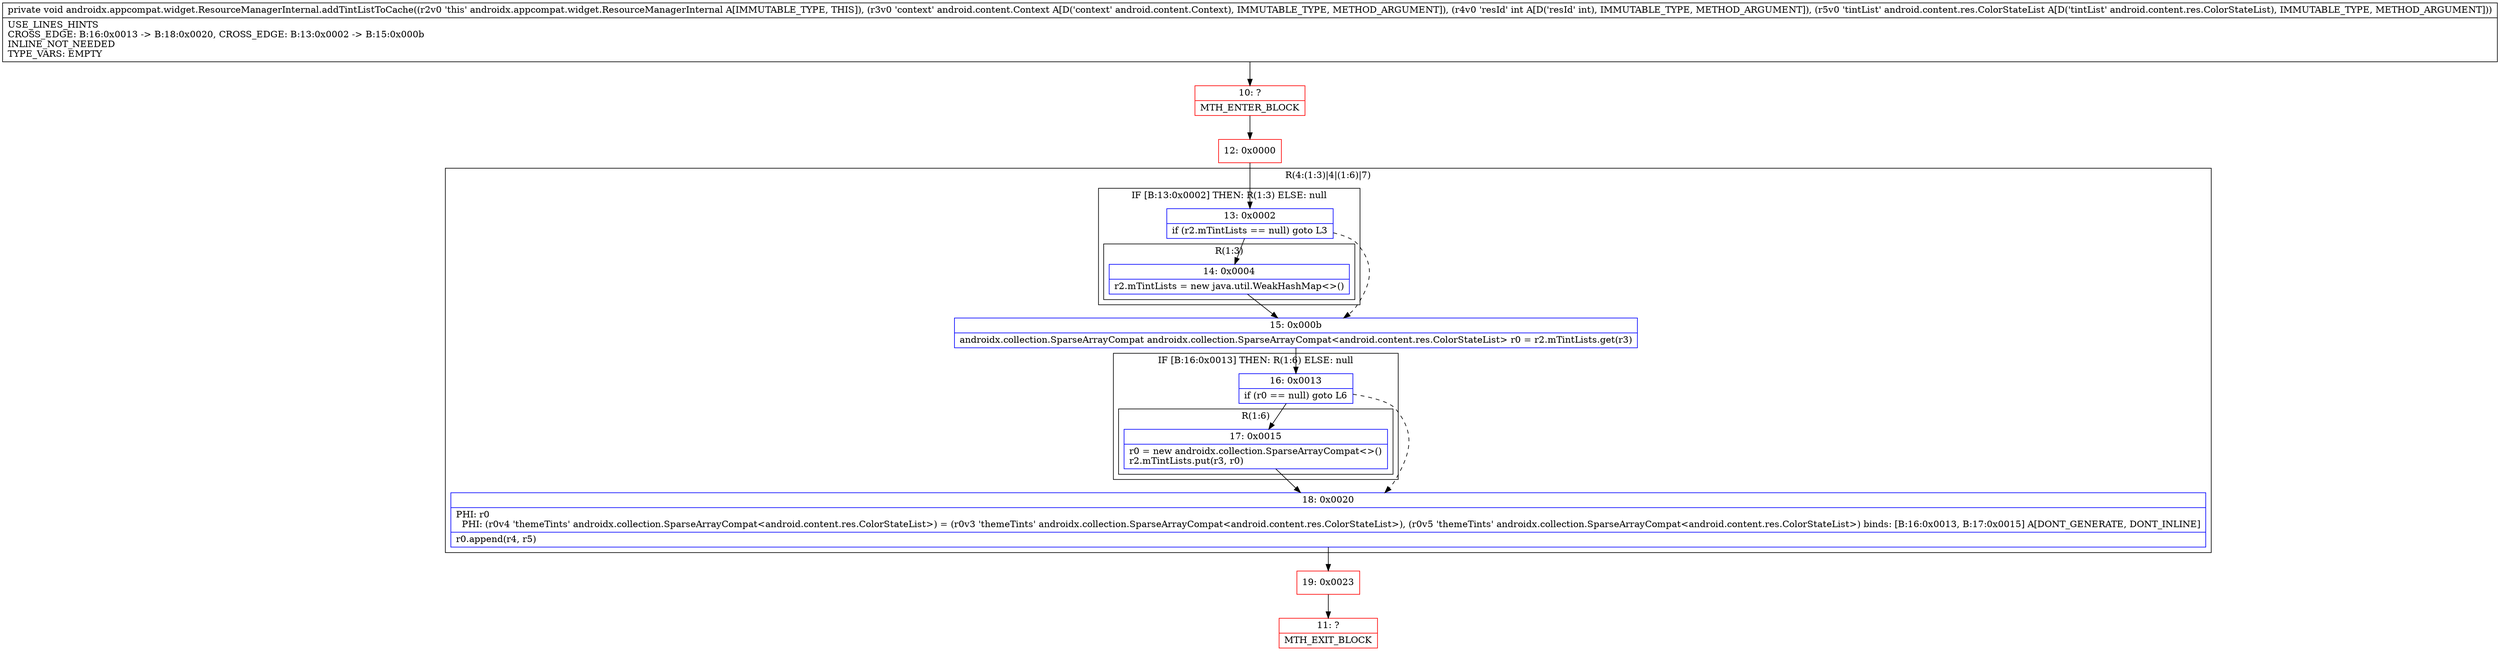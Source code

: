 digraph "CFG forandroidx.appcompat.widget.ResourceManagerInternal.addTintListToCache(Landroid\/content\/Context;ILandroid\/content\/res\/ColorStateList;)V" {
subgraph cluster_Region_301169954 {
label = "R(4:(1:3)|4|(1:6)|7)";
node [shape=record,color=blue];
subgraph cluster_IfRegion_598128982 {
label = "IF [B:13:0x0002] THEN: R(1:3) ELSE: null";
node [shape=record,color=blue];
Node_13 [shape=record,label="{13\:\ 0x0002|if (r2.mTintLists == null) goto L3\l}"];
subgraph cluster_Region_1871571138 {
label = "R(1:3)";
node [shape=record,color=blue];
Node_14 [shape=record,label="{14\:\ 0x0004|r2.mTintLists = new java.util.WeakHashMap\<\>()\l}"];
}
}
Node_15 [shape=record,label="{15\:\ 0x000b|androidx.collection.SparseArrayCompat androidx.collection.SparseArrayCompat\<android.content.res.ColorStateList\> r0 = r2.mTintLists.get(r3)\l}"];
subgraph cluster_IfRegion_1332085963 {
label = "IF [B:16:0x0013] THEN: R(1:6) ELSE: null";
node [shape=record,color=blue];
Node_16 [shape=record,label="{16\:\ 0x0013|if (r0 == null) goto L6\l}"];
subgraph cluster_Region_546739961 {
label = "R(1:6)";
node [shape=record,color=blue];
Node_17 [shape=record,label="{17\:\ 0x0015|r0 = new androidx.collection.SparseArrayCompat\<\>()\lr2.mTintLists.put(r3, r0)\l}"];
}
}
Node_18 [shape=record,label="{18\:\ 0x0020|PHI: r0 \l  PHI: (r0v4 'themeTints' androidx.collection.SparseArrayCompat\<android.content.res.ColorStateList\>) = (r0v3 'themeTints' androidx.collection.SparseArrayCompat\<android.content.res.ColorStateList\>), (r0v5 'themeTints' androidx.collection.SparseArrayCompat\<android.content.res.ColorStateList\>) binds: [B:16:0x0013, B:17:0x0015] A[DONT_GENERATE, DONT_INLINE]\l|r0.append(r4, r5)\l}"];
}
Node_10 [shape=record,color=red,label="{10\:\ ?|MTH_ENTER_BLOCK\l}"];
Node_12 [shape=record,color=red,label="{12\:\ 0x0000}"];
Node_19 [shape=record,color=red,label="{19\:\ 0x0023}"];
Node_11 [shape=record,color=red,label="{11\:\ ?|MTH_EXIT_BLOCK\l}"];
MethodNode[shape=record,label="{private void androidx.appcompat.widget.ResourceManagerInternal.addTintListToCache((r2v0 'this' androidx.appcompat.widget.ResourceManagerInternal A[IMMUTABLE_TYPE, THIS]), (r3v0 'context' android.content.Context A[D('context' android.content.Context), IMMUTABLE_TYPE, METHOD_ARGUMENT]), (r4v0 'resId' int A[D('resId' int), IMMUTABLE_TYPE, METHOD_ARGUMENT]), (r5v0 'tintList' android.content.res.ColorStateList A[D('tintList' android.content.res.ColorStateList), IMMUTABLE_TYPE, METHOD_ARGUMENT]))  | USE_LINES_HINTS\lCROSS_EDGE: B:16:0x0013 \-\> B:18:0x0020, CROSS_EDGE: B:13:0x0002 \-\> B:15:0x000b\lINLINE_NOT_NEEDED\lTYPE_VARS: EMPTY\l}"];
MethodNode -> Node_10;Node_13 -> Node_14;
Node_13 -> Node_15[style=dashed];
Node_14 -> Node_15;
Node_15 -> Node_16;
Node_16 -> Node_17;
Node_16 -> Node_18[style=dashed];
Node_17 -> Node_18;
Node_18 -> Node_19;
Node_10 -> Node_12;
Node_12 -> Node_13;
Node_19 -> Node_11;
}

